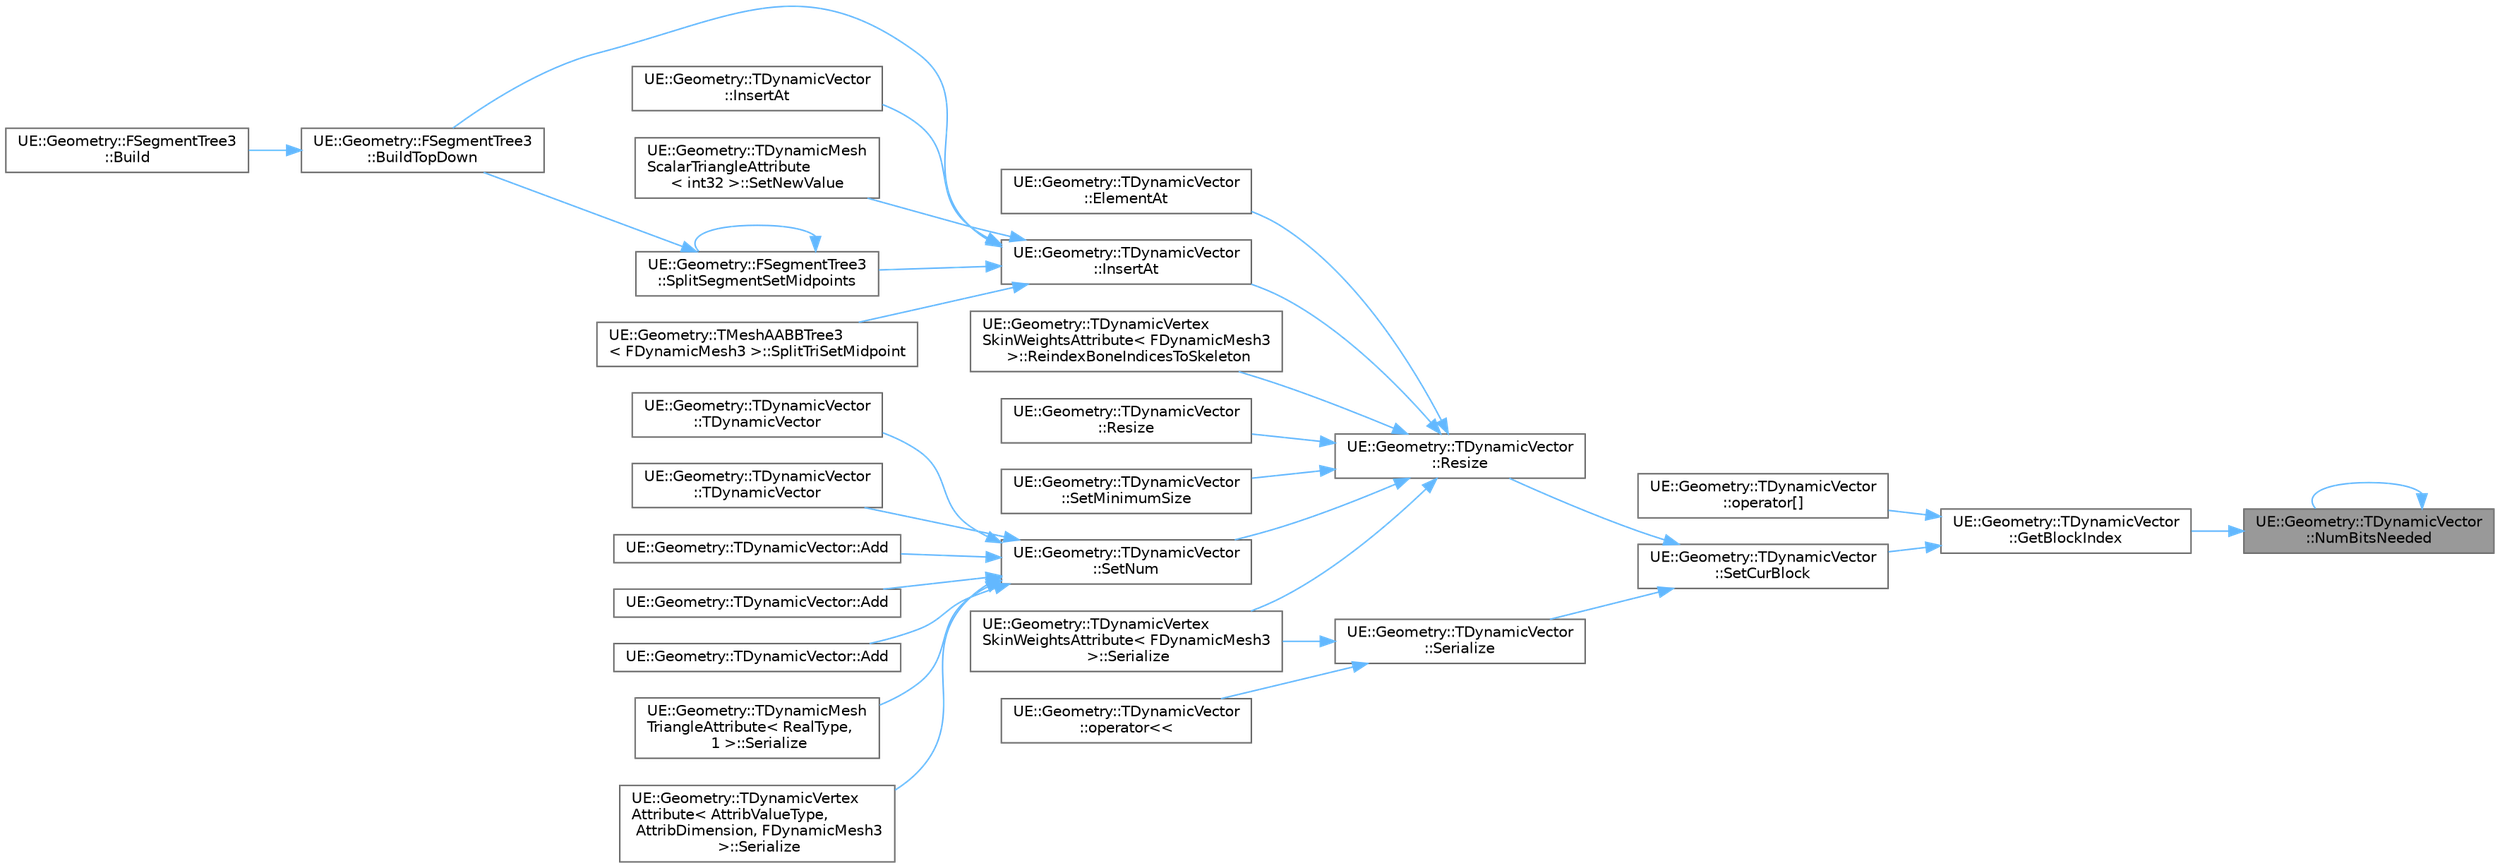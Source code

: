 digraph "UE::Geometry::TDynamicVector::NumBitsNeeded"
{
 // INTERACTIVE_SVG=YES
 // LATEX_PDF_SIZE
  bgcolor="transparent";
  edge [fontname=Helvetica,fontsize=10,labelfontname=Helvetica,labelfontsize=10];
  node [fontname=Helvetica,fontsize=10,shape=box,height=0.2,width=0.4];
  rankdir="RL";
  Node1 [id="Node000001",label="UE::Geometry::TDynamicVector\l::NumBitsNeeded",height=0.2,width=0.4,color="gray40", fillcolor="grey60", style="filled", fontcolor="black",tooltip=" "];
  Node1 -> Node2 [id="edge1_Node000001_Node000002",dir="back",color="steelblue1",style="solid",tooltip=" "];
  Node2 [id="Node000002",label="UE::Geometry::TDynamicVector\l::GetBlockIndex",height=0.2,width=0.4,color="grey40", fillcolor="white", style="filled",URL="$d0/deb/classUE_1_1Geometry_1_1TDynamicVector.html#aad0311f38063c93df635516645ed7bf8",tooltip=" "];
  Node2 -> Node3 [id="edge2_Node000002_Node000003",dir="back",color="steelblue1",style="solid",tooltip=" "];
  Node3 [id="Node000003",label="UE::Geometry::TDynamicVector\l::operator[]",height=0.2,width=0.4,color="grey40", fillcolor="white", style="filled",URL="$d0/deb/classUE_1_1Geometry_1_1TDynamicVector.html#af891147ee3aeaf9d8cb1805b312cbdd0",tooltip=" "];
  Node2 -> Node4 [id="edge3_Node000002_Node000004",dir="back",color="steelblue1",style="solid",tooltip=" "];
  Node4 [id="Node000004",label="UE::Geometry::TDynamicVector\l::SetCurBlock",height=0.2,width=0.4,color="grey40", fillcolor="white", style="filled",URL="$d0/deb/classUE_1_1Geometry_1_1TDynamicVector.html#ae88faf5b8b70f525c797889c93e9b7bf",tooltip=" "];
  Node4 -> Node5 [id="edge4_Node000004_Node000005",dir="back",color="steelblue1",style="solid",tooltip=" "];
  Node5 [id="Node000005",label="UE::Geometry::TDynamicVector\l::Resize",height=0.2,width=0.4,color="grey40", fillcolor="white", style="filled",URL="$d0/deb/classUE_1_1Geometry_1_1TDynamicVector.html#aaac2a684216efd5415e1c22e61e5e277",tooltip=" "];
  Node5 -> Node6 [id="edge5_Node000005_Node000006",dir="back",color="steelblue1",style="solid",tooltip=" "];
  Node6 [id="Node000006",label="UE::Geometry::TDynamicVector\l::ElementAt",height=0.2,width=0.4,color="grey40", fillcolor="white", style="filled",URL="$d0/deb/classUE_1_1Geometry_1_1TDynamicVector.html#a144c7a96d96685cf34fb77736ed7db3f",tooltip=" "];
  Node5 -> Node7 [id="edge6_Node000005_Node000007",dir="back",color="steelblue1",style="solid",tooltip=" "];
  Node7 [id="Node000007",label="UE::Geometry::TDynamicVector\l::InsertAt",height=0.2,width=0.4,color="grey40", fillcolor="white", style="filled",URL="$d0/deb/classUE_1_1Geometry_1_1TDynamicVector.html#a1a340f8d8d451f1440883250f2922be0",tooltip=" "];
  Node7 -> Node8 [id="edge7_Node000007_Node000008",dir="back",color="steelblue1",style="solid",tooltip=" "];
  Node8 [id="Node000008",label="UE::Geometry::FSegmentTree3\l::BuildTopDown",height=0.2,width=0.4,color="grey40", fillcolor="white", style="filled",URL="$df/df4/classUE_1_1Geometry_1_1FSegmentTree3.html#ae52b7c48d700750293d907d38e0995d4",tooltip=" "];
  Node8 -> Node9 [id="edge8_Node000008_Node000009",dir="back",color="steelblue1",style="solid",tooltip=" "];
  Node9 [id="Node000009",label="UE::Geometry::FSegmentTree3\l::Build",height=0.2,width=0.4,color="grey40", fillcolor="white", style="filled",URL="$df/df4/classUE_1_1Geometry_1_1FSegmentTree3.html#a3ef790035c5717264601818790313a2c",tooltip="Build the segment tree based on the given Enumerable (ie something that supports a range-based for lo..."];
  Node7 -> Node10 [id="edge9_Node000007_Node000010",dir="back",color="steelblue1",style="solid",tooltip=" "];
  Node10 [id="Node000010",label="UE::Geometry::TDynamicVector\l::InsertAt",height=0.2,width=0.4,color="grey40", fillcolor="white", style="filled",URL="$d0/deb/classUE_1_1Geometry_1_1TDynamicVector.html#a0098c28fe94a98df813d595eb13fe2fe",tooltip=" "];
  Node7 -> Node11 [id="edge10_Node000007_Node000011",dir="back",color="steelblue1",style="solid",tooltip=" "];
  Node11 [id="Node000011",label="UE::Geometry::TDynamicMesh\lScalarTriangleAttribute\l\< int32 \>::SetNewValue",height=0.2,width=0.4,color="grey40", fillcolor="white", style="filled",URL="$dd/dba/classUE_1_1Geometry_1_1TDynamicMeshScalarTriangleAttribute.html#aaa5bf6a36e8112cd8c82745f28029584",tooltip=" "];
  Node7 -> Node12 [id="edge11_Node000007_Node000012",dir="back",color="steelblue1",style="solid",tooltip=" "];
  Node12 [id="Node000012",label="UE::Geometry::FSegmentTree3\l::SplitSegmentSetMidpoints",height=0.2,width=0.4,color="grey40", fillcolor="white", style="filled",URL="$df/df4/classUE_1_1Geometry_1_1FSegmentTree3.html#a2babf41cedfa029adcf8eb3ffb999e06",tooltip=" "];
  Node12 -> Node8 [id="edge12_Node000012_Node000008",dir="back",color="steelblue1",style="solid",tooltip=" "];
  Node12 -> Node12 [id="edge13_Node000012_Node000012",dir="back",color="steelblue1",style="solid",tooltip=" "];
  Node7 -> Node13 [id="edge14_Node000007_Node000013",dir="back",color="steelblue1",style="solid",tooltip=" "];
  Node13 [id="Node000013",label="UE::Geometry::TMeshAABBTree3\l\< FDynamicMesh3 \>::SplitTriSetMidpoint",height=0.2,width=0.4,color="grey40", fillcolor="white", style="filled",URL="$dc/dc1/classUE_1_1Geometry_1_1TMeshAABBTree3.html#a1872576ed853b84cadbe25f03b777651",tooltip=" "];
  Node5 -> Node14 [id="edge15_Node000005_Node000014",dir="back",color="steelblue1",style="solid",tooltip=" "];
  Node14 [id="Node000014",label="UE::Geometry::TDynamicVertex\lSkinWeightsAttribute\< FDynamicMesh3\l \>::ReindexBoneIndicesToSkeleton",height=0.2,width=0.4,color="grey40", fillcolor="white", style="filled",URL="$d6/d3e/classUE_1_1Geometry_1_1TDynamicVertexSkinWeightsAttribute.html#a368f608125e666190ddf5cddfc55c534",tooltip=" "];
  Node5 -> Node15 [id="edge16_Node000005_Node000015",dir="back",color="steelblue1",style="solid",tooltip=" "];
  Node15 [id="Node000015",label="UE::Geometry::TDynamicVector\l::Resize",height=0.2,width=0.4,color="grey40", fillcolor="white", style="filled",URL="$d0/deb/classUE_1_1Geometry_1_1TDynamicVector.html#a7629823009af789469c003fb56fdd8c4",tooltip=" "];
  Node5 -> Node16 [id="edge17_Node000005_Node000016",dir="back",color="steelblue1",style="solid",tooltip=" "];
  Node16 [id="Node000016",label="UE::Geometry::TDynamicVertex\lSkinWeightsAttribute\< FDynamicMesh3\l \>::Serialize",height=0.2,width=0.4,color="grey40", fillcolor="white", style="filled",URL="$d6/d3e/classUE_1_1Geometry_1_1TDynamicVertexSkinWeightsAttribute.html#a192735913fc8e3ff0d7aabdb545f7fd4",tooltip=" "];
  Node5 -> Node17 [id="edge18_Node000005_Node000017",dir="back",color="steelblue1",style="solid",tooltip=" "];
  Node17 [id="Node000017",label="UE::Geometry::TDynamicVector\l::SetMinimumSize",height=0.2,width=0.4,color="grey40", fillcolor="white", style="filled",URL="$d0/deb/classUE_1_1Geometry_1_1TDynamicVector.html#a25ffc6550aca648dc00428e4146235bc",tooltip="Resize if Num() is less than Count; returns true if resize occurred."];
  Node5 -> Node18 [id="edge19_Node000005_Node000018",dir="back",color="steelblue1",style="solid",tooltip=" "];
  Node18 [id="Node000018",label="UE::Geometry::TDynamicVector\l::SetNum",height=0.2,width=0.4,color="grey40", fillcolor="white", style="filled",URL="$d0/deb/classUE_1_1Geometry_1_1TDynamicVector.html#af769e572fb8a46e22f8275f542d66674",tooltip=" "];
  Node18 -> Node19 [id="edge20_Node000018_Node000019",dir="back",color="steelblue1",style="solid",tooltip=" "];
  Node19 [id="Node000019",label="UE::Geometry::TDynamicVector\l::TDynamicVector",height=0.2,width=0.4,color="grey40", fillcolor="white", style="filled",URL="$d0/deb/classUE_1_1Geometry_1_1TDynamicVector.html#a3fef97fb3a4e05e825293739735d378d",tooltip=" "];
  Node18 -> Node20 [id="edge21_Node000018_Node000020",dir="back",color="steelblue1",style="solid",tooltip=" "];
  Node20 [id="Node000020",label="UE::Geometry::TDynamicVector\l::TDynamicVector",height=0.2,width=0.4,color="grey40", fillcolor="white", style="filled",URL="$d0/deb/classUE_1_1Geometry_1_1TDynamicVector.html#a9dcc5878df572f24dbd2c2f05b37b76e",tooltip=" "];
  Node18 -> Node21 [id="edge22_Node000018_Node000021",dir="back",color="steelblue1",style="solid",tooltip=" "];
  Node21 [id="Node000021",label="UE::Geometry::TDynamicVector::Add",height=0.2,width=0.4,color="grey40", fillcolor="white", style="filled",URL="$d0/deb/classUE_1_1Geometry_1_1TDynamicVector.html#af958f4c3c7c22456ebb969e01d588fc9",tooltip=" "];
  Node18 -> Node22 [id="edge23_Node000018_Node000022",dir="back",color="steelblue1",style="solid",tooltip=" "];
  Node22 [id="Node000022",label="UE::Geometry::TDynamicVector::Add",height=0.2,width=0.4,color="grey40", fillcolor="white", style="filled",URL="$d0/deb/classUE_1_1Geometry_1_1TDynamicVector.html#af4b62abf5ae2b4984c99cdec711ca0cc",tooltip=" "];
  Node18 -> Node23 [id="edge24_Node000018_Node000023",dir="back",color="steelblue1",style="solid",tooltip=" "];
  Node23 [id="Node000023",label="UE::Geometry::TDynamicVector::Add",height=0.2,width=0.4,color="grey40", fillcolor="white", style="filled",URL="$d0/deb/classUE_1_1Geometry_1_1TDynamicVector.html#a306bbfb2679eb39eecd8ae34a6981d41",tooltip=" "];
  Node18 -> Node24 [id="edge25_Node000018_Node000024",dir="back",color="steelblue1",style="solid",tooltip=" "];
  Node24 [id="Node000024",label="UE::Geometry::TDynamicMesh\lTriangleAttribute\< RealType,\l 1 \>::Serialize",height=0.2,width=0.4,color="grey40", fillcolor="white", style="filled",URL="$d3/d77/classUE_1_1Geometry_1_1TDynamicMeshTriangleAttribute.html#aa7b1d7ef8f0508de79fbc0c2a267005a",tooltip=" "];
  Node18 -> Node25 [id="edge26_Node000018_Node000025",dir="back",color="steelblue1",style="solid",tooltip=" "];
  Node25 [id="Node000025",label="UE::Geometry::TDynamicVertex\lAttribute\< AttribValueType,\l AttribDimension, FDynamicMesh3\l \>::Serialize",height=0.2,width=0.4,color="grey40", fillcolor="white", style="filled",URL="$df/d9d/classUE_1_1Geometry_1_1TDynamicVertexAttribute.html#a24ca94d8210b5f29fd80e013bfc588c6",tooltip=" "];
  Node4 -> Node26 [id="edge27_Node000004_Node000026",dir="back",color="steelblue1",style="solid",tooltip=" "];
  Node26 [id="Node000026",label="UE::Geometry::TDynamicVector\l::Serialize",height=0.2,width=0.4,color="grey40", fillcolor="white", style="filled",URL="$d0/deb/classUE_1_1Geometry_1_1TDynamicVector.html#a4c83214e85e8a3c68bf218391d07b803",tooltip="Serialize vector to and from an archive."];
  Node26 -> Node27 [id="edge28_Node000026_Node000027",dir="back",color="steelblue1",style="solid",tooltip=" "];
  Node27 [id="Node000027",label="UE::Geometry::TDynamicVector\l::operator\<\<",height=0.2,width=0.4,color="grey40", fillcolor="white", style="filled",URL="$d0/deb/classUE_1_1Geometry_1_1TDynamicVector.html#a3a04adaf523ab3a2df2c3259ddad4622",tooltip="Serialization operator for TDynamicVector."];
  Node26 -> Node16 [id="edge29_Node000026_Node000016",dir="back",color="steelblue1",style="solid",tooltip=" "];
  Node1 -> Node1 [id="edge30_Node000001_Node000001",dir="back",color="steelblue1",style="solid",tooltip=" "];
}
